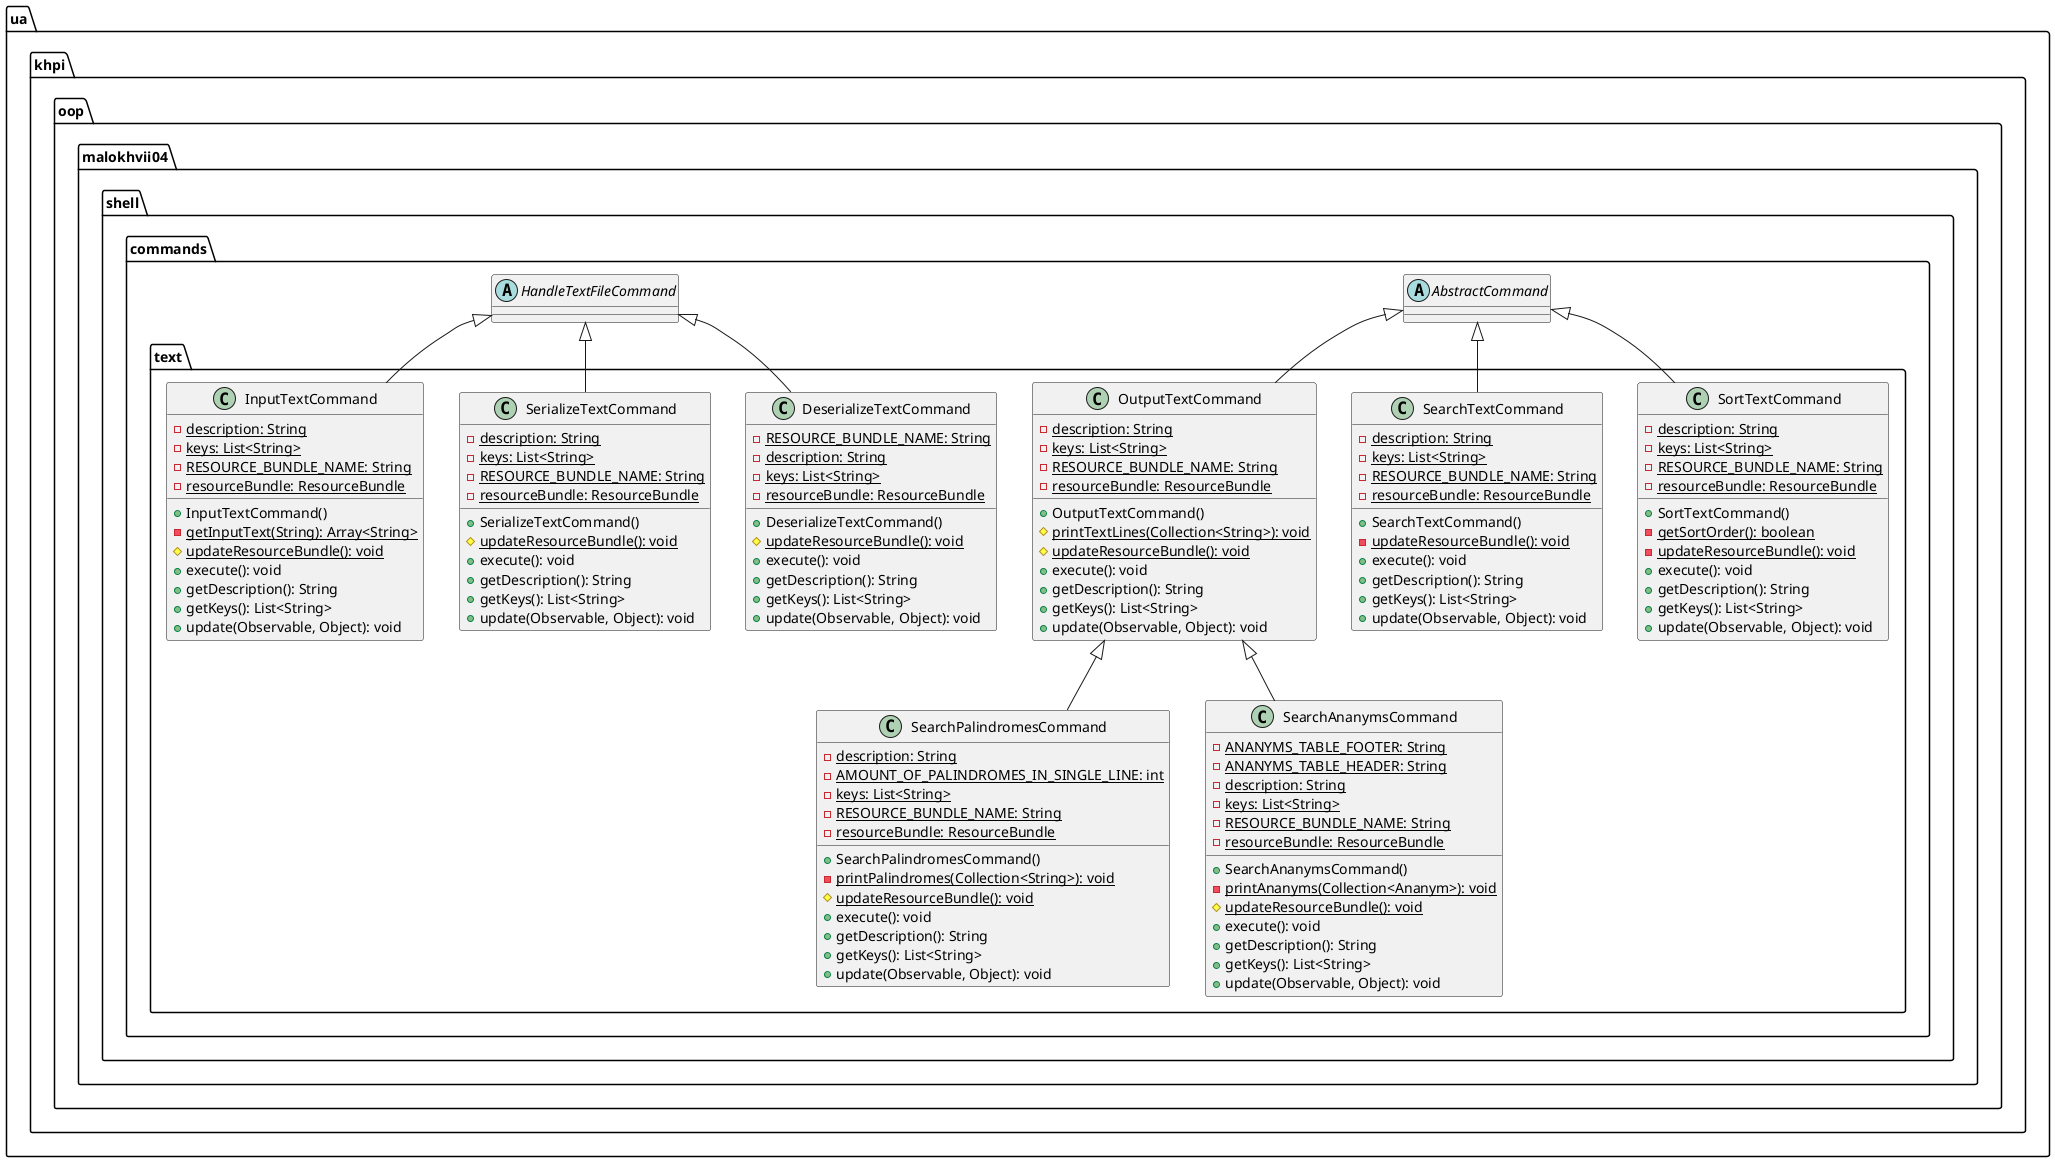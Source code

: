 @startuml

    namespace ua.khpi.oop.malokhvii04.shell.commands.text {

        class SortTextCommand {
            {static} -description: String
            {static} -keys: List<String>
            {static} -RESOURCE_BUNDLE_NAME: String
            {static} -resourceBundle: ResourceBundle
            +SortTextCommand()
            {static} -getSortOrder(): boolean
            {static} -updateResourceBundle(): void
            +execute(): void
            +getDescription(): String
            +getKeys(): List<String>
            +update(Observable, Object): void
        }

        class SerializeTextCommand {
            {static} -description: String
            {static} -keys: List<String>
            {static} -RESOURCE_BUNDLE_NAME: String
            {static} -resourceBundle: ResourceBundle
            +SerializeTextCommand()
            {static} #updateResourceBundle(): void
            +execute(): void
            +getDescription(): String
            +getKeys(): List<String>
            +update(Observable, Object): void
        }

        class SearchTextCommand {
            {static} -description: String
            {static} -keys: List<String>
            {static} -RESOURCE_BUNDLE_NAME: String
            {static} -resourceBundle: ResourceBundle
            +SearchTextCommand()
            {static} -updateResourceBundle(): void
            +execute(): void
            +getDescription(): String
            +getKeys(): List<String>
            +update(Observable, Object): void
        }

        class SearchPalindromesCommand {
            {static} -description: String
            {static} -AMOUNT_OF_PALINDROMES_IN_SINGLE_LINE: int
            {static} -keys: List<String>
            {static} -RESOURCE_BUNDLE_NAME: String
            {static} -resourceBundle: ResourceBundle
            +SearchPalindromesCommand()
            {static} -printPalindromes(Collection<String>): void
            {static} #updateResourceBundle(): void
            +execute(): void
            +getDescription(): String
            +getKeys(): List<String>
            +update(Observable, Object): void
        }

        class SearchAnanymsCommand {
            {static} -ANANYMS_TABLE_FOOTER: String
            {static} -ANANYMS_TABLE_HEADER: String
            {static} -description: String
            {static} -keys: List<String>
            {static} -RESOURCE_BUNDLE_NAME: String
            {static} -resourceBundle: ResourceBundle
            +SearchAnanymsCommand()
            {static} -printAnanyms(Collection<Ananym>): void
            {static} #updateResourceBundle(): void
            +execute(): void
            +getDescription(): String
            +getKeys(): List<String>
            +update(Observable, Object): void
        }

        class OutputTextCommand {
            {static} -description: String
            {static} -keys: List<String>
            {static} -RESOURCE_BUNDLE_NAME: String
            {static} -resourceBundle: ResourceBundle
            +OutputTextCommand()
            {static} #printTextLines(Collection<String>): void
            {static} #updateResourceBundle(): void
            +execute(): void
            +getDescription(): String
            +getKeys(): List<String>
            +update(Observable, Object): void
        }

        class InputTextCommand {
            {static} -description: String
            {static} -keys: List<String>
            {static} -RESOURCE_BUNDLE_NAME: String
            {static} -resourceBundle: ResourceBundle
            +InputTextCommand()
            {static} -getInputText(String): Array<String>
            {static} #updateResourceBundle(): void
            +execute(): void
            +getDescription(): String
            +getKeys(): List<String>
            +update(Observable, Object): void
        }

        class DeserializeTextCommand {
            {static} -RESOURCE_BUNDLE_NAME: String
            {static} -description: String
            {static} -keys: List<String>
            {static} -resourceBundle: ResourceBundle
            +DeserializeTextCommand()
            {static} #updateResourceBundle(): void
            +execute(): void
            +getDescription(): String
            +getKeys(): List<String>
            +update(Observable, Object): void
        }

        abstract class ua.khpi.oop.malokhvii04.shell.commands.AbstractCommand
        ua.khpi.oop.malokhvii04.shell.commands.AbstractCommand <|-- SortTextCommand

        abstract class ua.khpi.oop.malokhvii04.shell.commands.HandleTextFileCommand
        ua.khpi.oop.malokhvii04.shell.commands.HandleTextFileCommand <|-- SerializeTextCommand

        ua.khpi.oop.malokhvii04.shell.commands.AbstractCommand <|-- SearchTextCommand

        OutputTextCommand <|-- SearchPalindromesCommand

        OutputTextCommand <|-- SearchAnanymsCommand

        ua.khpi.oop.malokhvii04.shell.commands.AbstractCommand <|-- OutputTextCommand

        ua.khpi.oop.malokhvii04.shell.commands.HandleTextFileCommand <|-- InputTextCommand

        ua.khpi.oop.malokhvii04.shell.commands.HandleTextFileCommand <|-- DeserializeTextCommand

    }

@enduml
